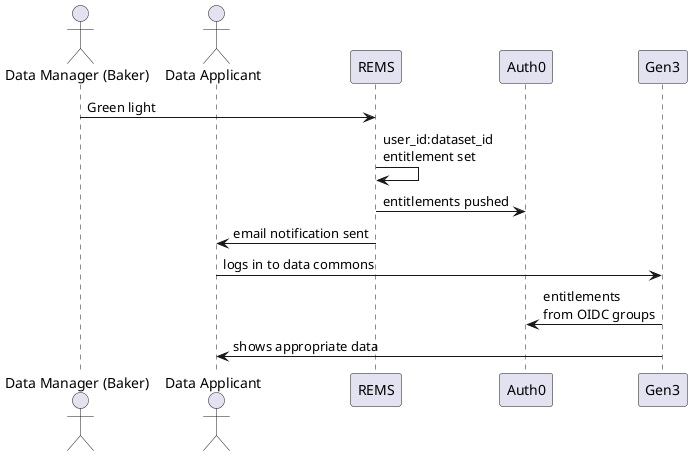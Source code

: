 @startuml

actor DataManager as "Data Manager (Baker)"
actor Applicant as "Data Applicant"
participant REMS
participant Auth0
participant Gen3

DataManager -> REMS : Green light
REMS -> REMS : user_id:dataset_id\nentitlement set
REMS -> Auth0 : entitlements pushed
REMS -> Applicant : email notification sent
Applicant -> Gen3 : logs in to data commons
Gen3 -> Auth0 : entitlements\nfrom OIDC groups
Gen3 -> Applicant : shows appropriate data

@enduml